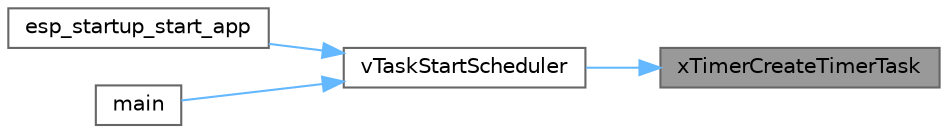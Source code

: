 digraph "xTimerCreateTimerTask"
{
 // LATEX_PDF_SIZE
  bgcolor="transparent";
  edge [fontname=Helvetica,fontsize=10,labelfontname=Helvetica,labelfontsize=10];
  node [fontname=Helvetica,fontsize=10,shape=box,height=0.2,width=0.4];
  rankdir="RL";
  Node1 [id="Node000001",label="xTimerCreateTimerTask",height=0.2,width=0.4,color="gray40", fillcolor="grey60", style="filled", fontcolor="black",tooltip=" "];
  Node1 -> Node2 [id="edge4_Node000001_Node000002",dir="back",color="steelblue1",style="solid",tooltip=" "];
  Node2 [id="Node000002",label="vTaskStartScheduler",height=0.2,width=0.4,color="grey40", fillcolor="white", style="filled",URL="$tasks_8c.html#a598661cdd2a6af95a077245d11e3d142",tooltip=" "];
  Node2 -> Node3 [id="edge5_Node000002_Node000003",dir="back",color="steelblue1",style="solid",tooltip=" "];
  Node3 [id="Node000003",label="esp_startup_start_app",height=0.2,width=0.4,color="grey40", fillcolor="white", style="filled",URL="$_third_party_2_g_c_c_2_xtensa___e_s_p32_2port_8c.html#a21ae412a3f8e9a58f76651cc0f1f4d98",tooltip=" "];
  Node2 -> Node4 [id="edge6_Node000002_Node000004",dir="back",color="steelblue1",style="solid",tooltip=" "];
  Node4 [id="Node000004",label="main",height=0.2,width=0.4,color="grey40", fillcolor="white", style="filled",URL="$main_8c.html#a840291bc02cba5474a4cb46a9b9566fe",tooltip=" "];
}
